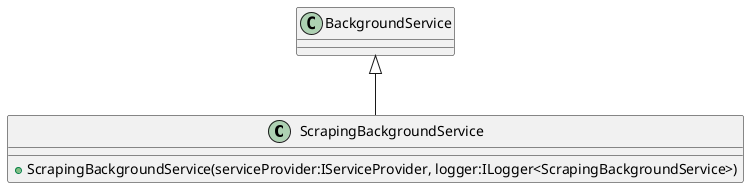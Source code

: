@startuml
class ScrapingBackgroundService {
    + ScrapingBackgroundService(serviceProvider:IServiceProvider, logger:ILogger<ScrapingBackgroundService>)
}
BackgroundService <|-- ScrapingBackgroundService
@enduml
